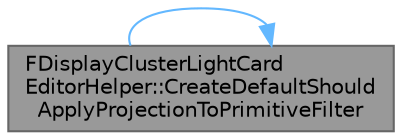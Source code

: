digraph "FDisplayClusterLightCardEditorHelper::CreateDefaultShouldApplyProjectionToPrimitiveFilter"
{
 // INTERACTIVE_SVG=YES
 // LATEX_PDF_SIZE
  bgcolor="transparent";
  edge [fontname=Helvetica,fontsize=10,labelfontname=Helvetica,labelfontsize=10];
  node [fontname=Helvetica,fontsize=10,shape=box,height=0.2,width=0.4];
  rankdir="LR";
  Node1 [id="Node000001",label="FDisplayClusterLightCard\lEditorHelper::CreateDefaultShould\lApplyProjectionToPrimitiveFilter",height=0.2,width=0.4,color="gray40", fillcolor="grey60", style="filled", fontcolor="black",tooltip="Creates the default ShouldApplyProjectionToPrimitive filter that most FDisplayClusterMeshProjectionRe..."];
  Node1 -> Node1 [id="edge1_Node000001_Node000001",color="steelblue1",style="solid",tooltip=" "];
}
